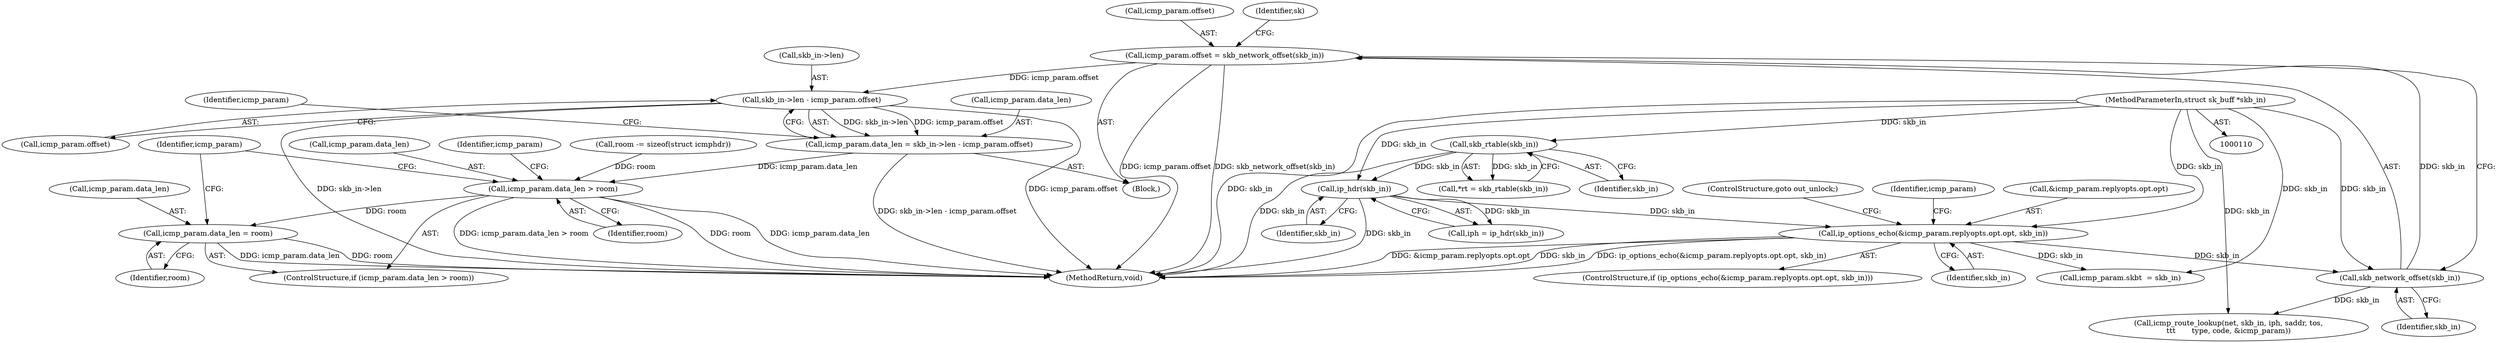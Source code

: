 digraph "0_linux_f6d8bd051c391c1c0458a30b2a7abcd939329259_13@pointer" {
"1000447" [label="(Call,skb_in->len - icmp_param.offset)"];
"1000353" [label="(Call,icmp_param.offset = skb_network_offset(skb_in))"];
"1000357" [label="(Call,skb_network_offset(skb_in))"];
"1000111" [label="(MethodParameterIn,struct sk_buff *skb_in)"];
"1000299" [label="(Call,ip_options_echo(&icmp_param.replyopts.opt.opt, skb_in))"];
"1000143" [label="(Call,ip_hdr(skb_in))"];
"1000122" [label="(Call,skb_rtable(skb_in))"];
"1000443" [label="(Call,icmp_param.data_len = skb_in->len - icmp_param.offset)"];
"1000455" [label="(Call,icmp_param.data_len > room)"];
"1000460" [label="(Call,icmp_param.data_len = room)"];
"1000123" [label="(Identifier,skb_in)"];
"1000358" [label="(Identifier,skb_in)"];
"1000448" [label="(Call,skb_in->len)"];
"1000444" [label="(Call,icmp_param.data_len)"];
"1000467" [label="(Identifier,icmp_param)"];
"1000457" [label="(Identifier,icmp_param)"];
"1000461" [label="(Call,icmp_param.data_len)"];
"1000354" [label="(Call,icmp_param.offset)"];
"1000144" [label="(Identifier,skb_in)"];
"1000439" [label="(Call,room -= sizeof(struct icmphdr))"];
"1000353" [label="(Call,icmp_param.offset = skb_network_offset(skb_in))"];
"1000459" [label="(Identifier,room)"];
"1000454" [label="(ControlStructure,if (icmp_param.data_len > room))"];
"1000443" [label="(Call,icmp_param.data_len = skb_in->len - icmp_param.offset)"];
"1000348" [label="(Call,icmp_param.skb\t  = skb_in)"];
"1000456" [label="(Call,icmp_param.data_len)"];
"1000298" [label="(ControlStructure,if (ip_options_echo(&icmp_param.replyopts.opt.opt, skb_in)))"];
"1000451" [label="(Call,icmp_param.offset)"];
"1000485" [label="(MethodReturn,void)"];
"1000300" [label="(Call,&icmp_param.replyopts.opt.opt)"];
"1000447" [label="(Call,skb_in->len - icmp_param.offset)"];
"1000115" [label="(Block,)"];
"1000309" [label="(ControlStructure,goto out_unlock;)"];
"1000462" [label="(Identifier,icmp_param)"];
"1000299" [label="(Call,ip_options_echo(&icmp_param.replyopts.opt.opt, skb_in))"];
"1000111" [label="(MethodParameterIn,struct sk_buff *skb_in)"];
"1000308" [label="(Identifier,skb_in)"];
"1000141" [label="(Call,iph = ip_hdr(skb_in))"];
"1000120" [label="(Call,*rt = skb_rtable(skb_in))"];
"1000460" [label="(Call,icmp_param.data_len = room)"];
"1000143" [label="(Call,ip_hdr(skb_in))"];
"1000362" [label="(Identifier,sk)"];
"1000122" [label="(Call,skb_rtable(skb_in))"];
"1000455" [label="(Call,icmp_param.data_len > room)"];
"1000357" [label="(Call,skb_network_offset(skb_in))"];
"1000464" [label="(Identifier,room)"];
"1000314" [label="(Identifier,icmp_param)"];
"1000389" [label="(Call,icmp_route_lookup(net, skb_in, iph, saddr, tos,\n\t\t\t       type, code, &icmp_param))"];
"1000447" -> "1000443"  [label="AST: "];
"1000447" -> "1000451"  [label="CFG: "];
"1000448" -> "1000447"  [label="AST: "];
"1000451" -> "1000447"  [label="AST: "];
"1000443" -> "1000447"  [label="CFG: "];
"1000447" -> "1000485"  [label="DDG: icmp_param.offset"];
"1000447" -> "1000485"  [label="DDG: skb_in->len"];
"1000447" -> "1000443"  [label="DDG: skb_in->len"];
"1000447" -> "1000443"  [label="DDG: icmp_param.offset"];
"1000353" -> "1000447"  [label="DDG: icmp_param.offset"];
"1000353" -> "1000115"  [label="AST: "];
"1000353" -> "1000357"  [label="CFG: "];
"1000354" -> "1000353"  [label="AST: "];
"1000357" -> "1000353"  [label="AST: "];
"1000362" -> "1000353"  [label="CFG: "];
"1000353" -> "1000485"  [label="DDG: skb_network_offset(skb_in)"];
"1000353" -> "1000485"  [label="DDG: icmp_param.offset"];
"1000357" -> "1000353"  [label="DDG: skb_in"];
"1000357" -> "1000358"  [label="CFG: "];
"1000358" -> "1000357"  [label="AST: "];
"1000111" -> "1000357"  [label="DDG: skb_in"];
"1000299" -> "1000357"  [label="DDG: skb_in"];
"1000357" -> "1000389"  [label="DDG: skb_in"];
"1000111" -> "1000110"  [label="AST: "];
"1000111" -> "1000485"  [label="DDG: skb_in"];
"1000111" -> "1000122"  [label="DDG: skb_in"];
"1000111" -> "1000143"  [label="DDG: skb_in"];
"1000111" -> "1000299"  [label="DDG: skb_in"];
"1000111" -> "1000348"  [label="DDG: skb_in"];
"1000111" -> "1000389"  [label="DDG: skb_in"];
"1000299" -> "1000298"  [label="AST: "];
"1000299" -> "1000308"  [label="CFG: "];
"1000300" -> "1000299"  [label="AST: "];
"1000308" -> "1000299"  [label="AST: "];
"1000309" -> "1000299"  [label="CFG: "];
"1000314" -> "1000299"  [label="CFG: "];
"1000299" -> "1000485"  [label="DDG: ip_options_echo(&icmp_param.replyopts.opt.opt, skb_in)"];
"1000299" -> "1000485"  [label="DDG: &icmp_param.replyopts.opt.opt"];
"1000299" -> "1000485"  [label="DDG: skb_in"];
"1000143" -> "1000299"  [label="DDG: skb_in"];
"1000299" -> "1000348"  [label="DDG: skb_in"];
"1000143" -> "1000141"  [label="AST: "];
"1000143" -> "1000144"  [label="CFG: "];
"1000144" -> "1000143"  [label="AST: "];
"1000141" -> "1000143"  [label="CFG: "];
"1000143" -> "1000485"  [label="DDG: skb_in"];
"1000143" -> "1000141"  [label="DDG: skb_in"];
"1000122" -> "1000143"  [label="DDG: skb_in"];
"1000122" -> "1000120"  [label="AST: "];
"1000122" -> "1000123"  [label="CFG: "];
"1000123" -> "1000122"  [label="AST: "];
"1000120" -> "1000122"  [label="CFG: "];
"1000122" -> "1000485"  [label="DDG: skb_in"];
"1000122" -> "1000120"  [label="DDG: skb_in"];
"1000443" -> "1000115"  [label="AST: "];
"1000444" -> "1000443"  [label="AST: "];
"1000457" -> "1000443"  [label="CFG: "];
"1000443" -> "1000485"  [label="DDG: skb_in->len - icmp_param.offset"];
"1000443" -> "1000455"  [label="DDG: icmp_param.data_len"];
"1000455" -> "1000454"  [label="AST: "];
"1000455" -> "1000459"  [label="CFG: "];
"1000456" -> "1000455"  [label="AST: "];
"1000459" -> "1000455"  [label="AST: "];
"1000462" -> "1000455"  [label="CFG: "];
"1000467" -> "1000455"  [label="CFG: "];
"1000455" -> "1000485"  [label="DDG: icmp_param.data_len > room"];
"1000455" -> "1000485"  [label="DDG: room"];
"1000455" -> "1000485"  [label="DDG: icmp_param.data_len"];
"1000439" -> "1000455"  [label="DDG: room"];
"1000455" -> "1000460"  [label="DDG: room"];
"1000460" -> "1000454"  [label="AST: "];
"1000460" -> "1000464"  [label="CFG: "];
"1000461" -> "1000460"  [label="AST: "];
"1000464" -> "1000460"  [label="AST: "];
"1000467" -> "1000460"  [label="CFG: "];
"1000460" -> "1000485"  [label="DDG: icmp_param.data_len"];
"1000460" -> "1000485"  [label="DDG: room"];
}
